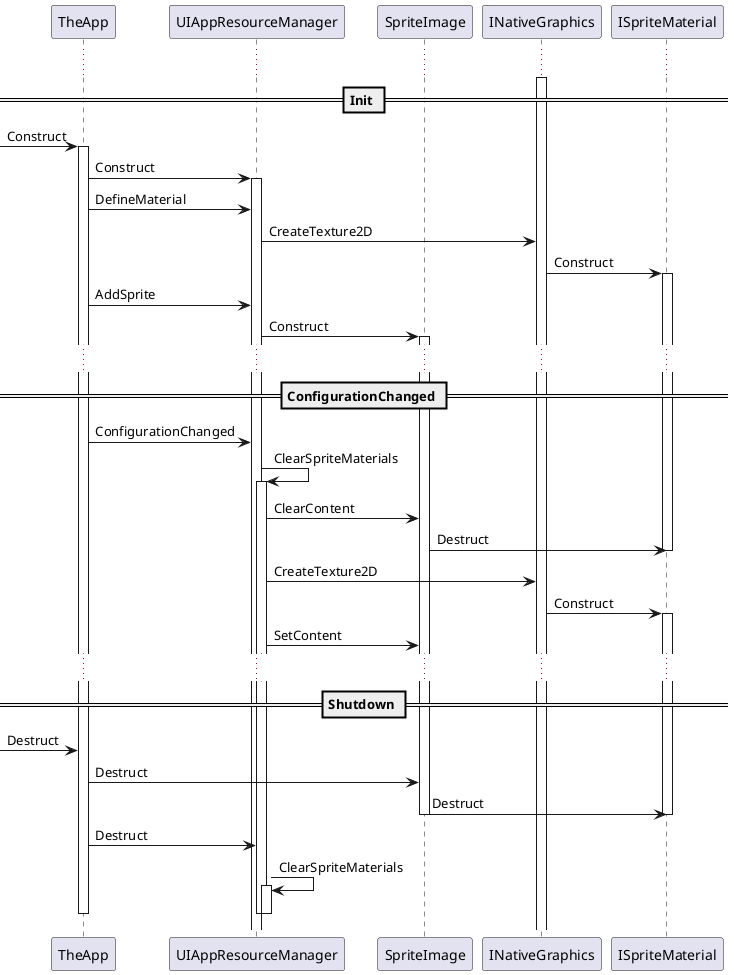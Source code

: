 @startuml FslGraphics Sprite Creation

participant TheApp
participant UIAppResourceManager
participant SpriteImage
participant INativeGraphics
participant ISpriteMaterial
activate INativeGraphics

...
== Init ==

->TheApp++: Construct
TheApp->UIAppResourceManager++: Construct
TheApp -> UIAppResourceManager: DefineMaterial
UIAppResourceManager -> INativeGraphics: CreateTexture2D
INativeGraphics -> ISpriteMaterial++: Construct
TheApp -> UIAppResourceManager: AddSprite
UIAppResourceManager -> SpriteImage++: Construct

...
== ConfigurationChanged ==

TheApp -> UIAppResourceManager: ConfigurationChanged
UIAppResourceManager->UIAppResourceManager++: ClearSpriteMaterials
UIAppResourceManager->SpriteImage: ClearContent
SpriteImage->ISpriteMaterial: Destruct
deactivate ISpriteMaterial
UIAppResourceManager -> INativeGraphics: CreateTexture2D
INativeGraphics -> ISpriteMaterial++: Construct
UIAppResourceManager->SpriteImage: SetContent

...
== Shutdown ==
->TheApp: Destruct
TheApp->SpriteImage: Destruct
SpriteImage->ISpriteMaterial: Destruct
deactivate ISpriteMaterial
deactivate SpriteImage
TheApp->UIAppResourceManager: Destruct
UIAppResourceManager->UIAppResourceManager++: ClearSpriteMaterials
'UIAppResourceManager->SpriteImage: ClearContent
deactivate UIAppResourceManager
deactivate UIAppResourceManager
deactivate TheApp

@enduml


